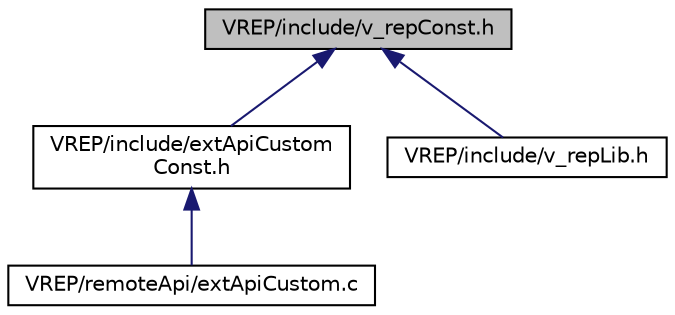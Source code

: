 digraph "VREP/include/v_repConst.h"
{
  edge [fontname="Helvetica",fontsize="10",labelfontname="Helvetica",labelfontsize="10"];
  node [fontname="Helvetica",fontsize="10",shape=record];
  Node1 [label="VREP/include/v_repConst.h",height=0.2,width=0.4,color="black", fillcolor="grey75", style="filled" fontcolor="black"];
  Node1 -> Node2 [dir="back",color="midnightblue",fontsize="10",style="solid"];
  Node2 [label="VREP/include/extApiCustom\lConst.h",height=0.2,width=0.4,color="black", fillcolor="white", style="filled",URL="$ext_api_custom_const_8h.html"];
  Node2 -> Node3 [dir="back",color="midnightblue",fontsize="10",style="solid"];
  Node3 [label="VREP/remoteApi/extApiCustom.c",height=0.2,width=0.4,color="black", fillcolor="white", style="filled",URL="$ext_api_custom_8c.html"];
  Node1 -> Node4 [dir="back",color="midnightblue",fontsize="10",style="solid"];
  Node4 [label="VREP/include/v_repLib.h",height=0.2,width=0.4,color="black", fillcolor="white", style="filled",URL="$v__rep_lib_8h.html"];
}
